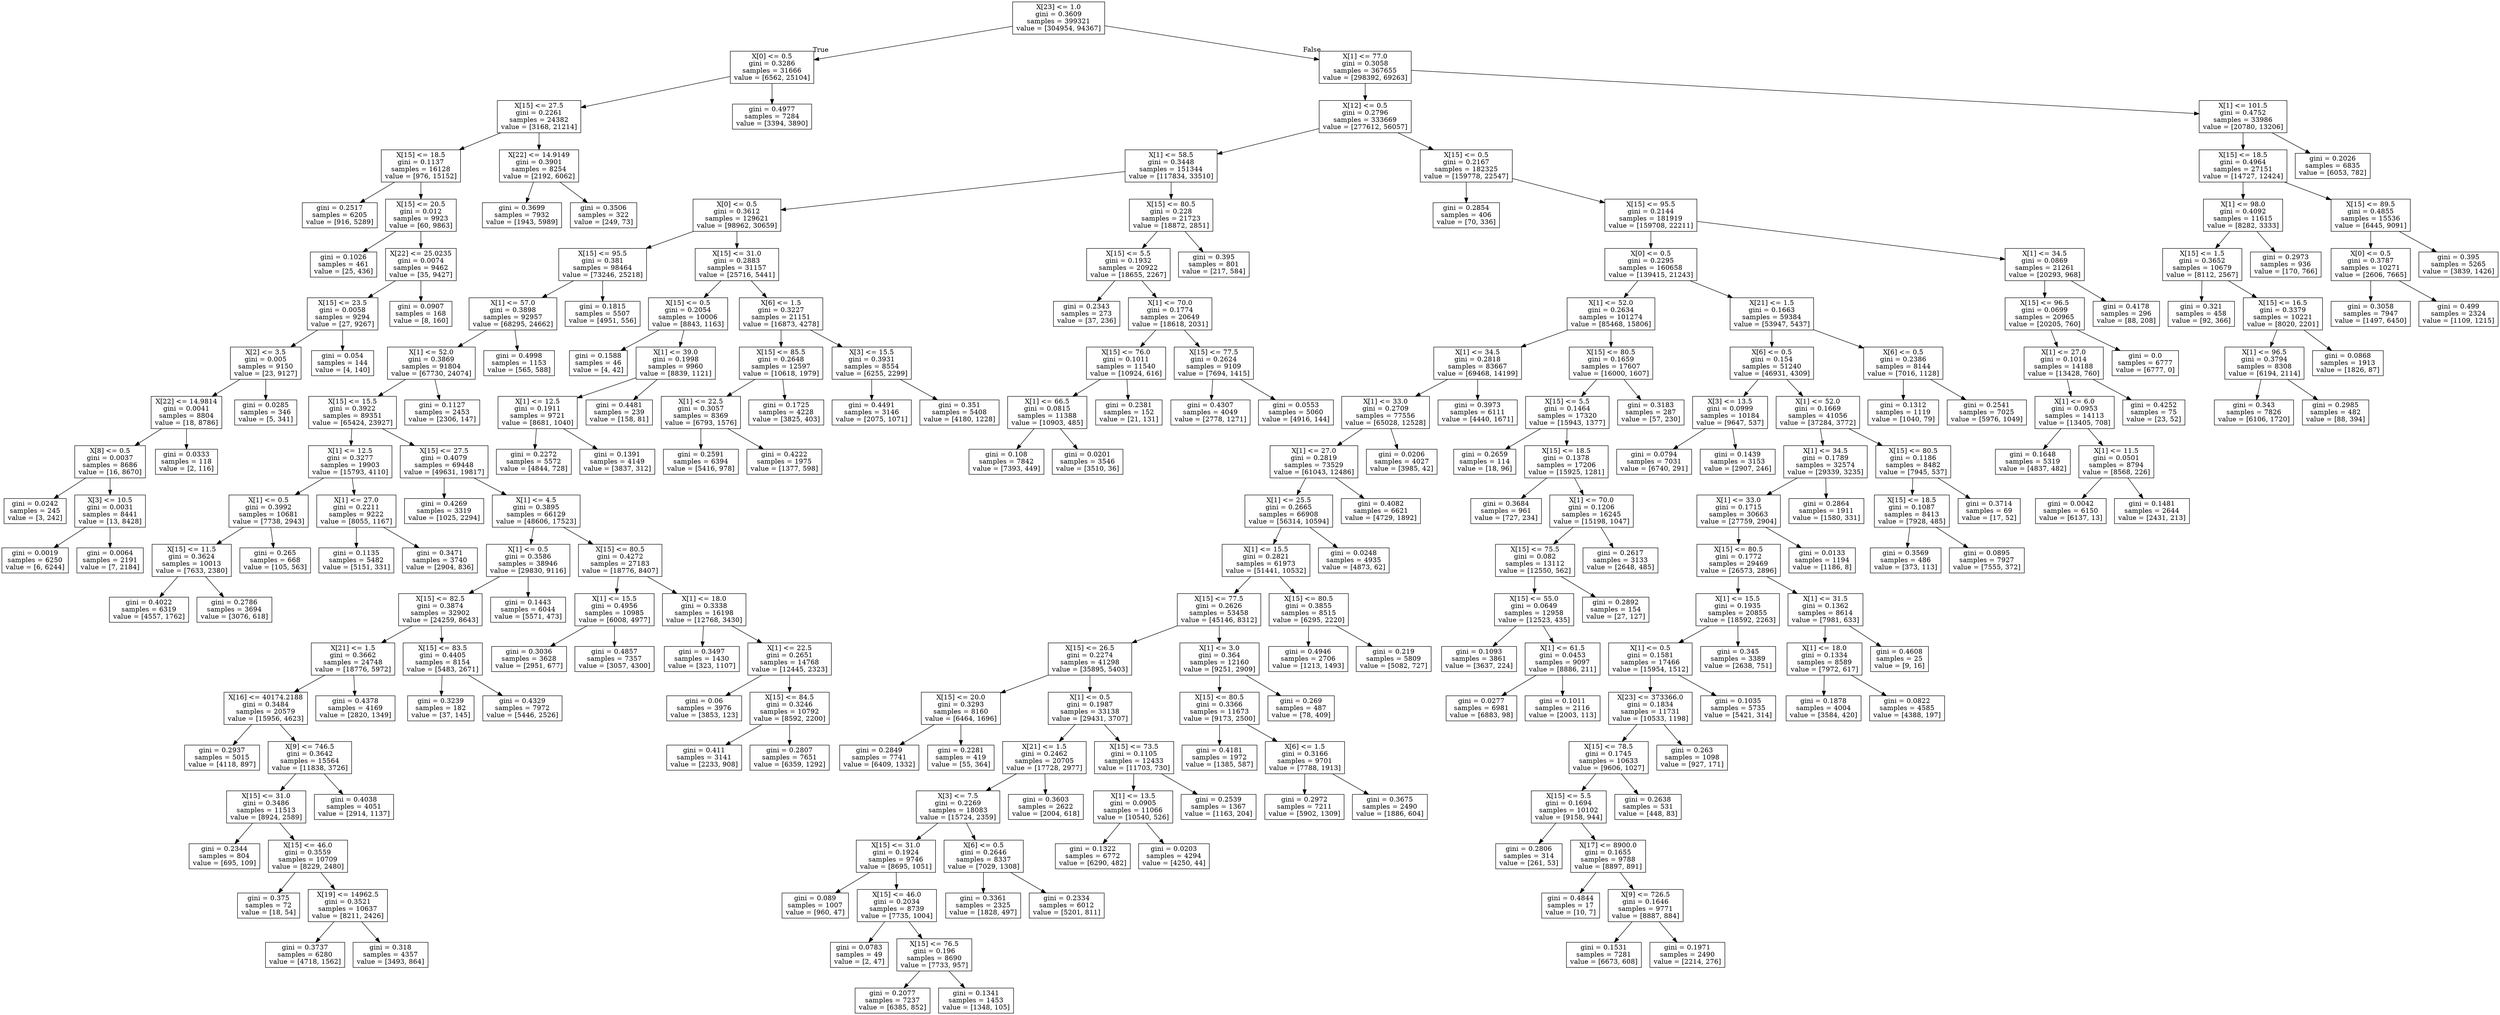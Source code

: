 digraph Tree {
node [shape=box] ;
0 [label="X[23] <= 1.0\ngini = 0.3609\nsamples = 399321\nvalue = [304954, 94367]"] ;
1 [label="X[0] <= 0.5\ngini = 0.3286\nsamples = 31666\nvalue = [6562, 25104]"] ;
0 -> 1 [labeldistance=2.5, labelangle=45, headlabel="True"] ;
2 [label="X[15] <= 27.5\ngini = 0.2261\nsamples = 24382\nvalue = [3168, 21214]"] ;
1 -> 2 ;
3 [label="X[15] <= 18.5\ngini = 0.1137\nsamples = 16128\nvalue = [976, 15152]"] ;
2 -> 3 ;
4 [label="gini = 0.2517\nsamples = 6205\nvalue = [916, 5289]"] ;
3 -> 4 ;
5 [label="X[15] <= 20.5\ngini = 0.012\nsamples = 9923\nvalue = [60, 9863]"] ;
3 -> 5 ;
6 [label="gini = 0.1026\nsamples = 461\nvalue = [25, 436]"] ;
5 -> 6 ;
7 [label="X[22] <= 25.0235\ngini = 0.0074\nsamples = 9462\nvalue = [35, 9427]"] ;
5 -> 7 ;
8 [label="X[15] <= 23.5\ngini = 0.0058\nsamples = 9294\nvalue = [27, 9267]"] ;
7 -> 8 ;
9 [label="X[2] <= 3.5\ngini = 0.005\nsamples = 9150\nvalue = [23, 9127]"] ;
8 -> 9 ;
10 [label="X[22] <= 14.9814\ngini = 0.0041\nsamples = 8804\nvalue = [18, 8786]"] ;
9 -> 10 ;
11 [label="X[8] <= 0.5\ngini = 0.0037\nsamples = 8686\nvalue = [16, 8670]"] ;
10 -> 11 ;
12 [label="gini = 0.0242\nsamples = 245\nvalue = [3, 242]"] ;
11 -> 12 ;
13 [label="X[3] <= 10.5\ngini = 0.0031\nsamples = 8441\nvalue = [13, 8428]"] ;
11 -> 13 ;
14 [label="gini = 0.0019\nsamples = 6250\nvalue = [6, 6244]"] ;
13 -> 14 ;
15 [label="gini = 0.0064\nsamples = 2191\nvalue = [7, 2184]"] ;
13 -> 15 ;
16 [label="gini = 0.0333\nsamples = 118\nvalue = [2, 116]"] ;
10 -> 16 ;
17 [label="gini = 0.0285\nsamples = 346\nvalue = [5, 341]"] ;
9 -> 17 ;
18 [label="gini = 0.054\nsamples = 144\nvalue = [4, 140]"] ;
8 -> 18 ;
19 [label="gini = 0.0907\nsamples = 168\nvalue = [8, 160]"] ;
7 -> 19 ;
20 [label="X[22] <= 14.9149\ngini = 0.3901\nsamples = 8254\nvalue = [2192, 6062]"] ;
2 -> 20 ;
21 [label="gini = 0.3699\nsamples = 7932\nvalue = [1943, 5989]"] ;
20 -> 21 ;
22 [label="gini = 0.3506\nsamples = 322\nvalue = [249, 73]"] ;
20 -> 22 ;
23 [label="gini = 0.4977\nsamples = 7284\nvalue = [3394, 3890]"] ;
1 -> 23 ;
24 [label="X[1] <= 77.0\ngini = 0.3058\nsamples = 367655\nvalue = [298392, 69263]"] ;
0 -> 24 [labeldistance=2.5, labelangle=-45, headlabel="False"] ;
25 [label="X[12] <= 0.5\ngini = 0.2796\nsamples = 333669\nvalue = [277612, 56057]"] ;
24 -> 25 ;
26 [label="X[1] <= 58.5\ngini = 0.3448\nsamples = 151344\nvalue = [117834, 33510]"] ;
25 -> 26 ;
27 [label="X[0] <= 0.5\ngini = 0.3612\nsamples = 129621\nvalue = [98962, 30659]"] ;
26 -> 27 ;
28 [label="X[15] <= 95.5\ngini = 0.381\nsamples = 98464\nvalue = [73246, 25218]"] ;
27 -> 28 ;
29 [label="X[1] <= 57.0\ngini = 0.3898\nsamples = 92957\nvalue = [68295, 24662]"] ;
28 -> 29 ;
30 [label="X[1] <= 52.0\ngini = 0.3869\nsamples = 91804\nvalue = [67730, 24074]"] ;
29 -> 30 ;
31 [label="X[15] <= 15.5\ngini = 0.3922\nsamples = 89351\nvalue = [65424, 23927]"] ;
30 -> 31 ;
32 [label="X[1] <= 12.5\ngini = 0.3277\nsamples = 19903\nvalue = [15793, 4110]"] ;
31 -> 32 ;
33 [label="X[1] <= 0.5\ngini = 0.3992\nsamples = 10681\nvalue = [7738, 2943]"] ;
32 -> 33 ;
34 [label="X[15] <= 11.5\ngini = 0.3624\nsamples = 10013\nvalue = [7633, 2380]"] ;
33 -> 34 ;
35 [label="gini = 0.4022\nsamples = 6319\nvalue = [4557, 1762]"] ;
34 -> 35 ;
36 [label="gini = 0.2786\nsamples = 3694\nvalue = [3076, 618]"] ;
34 -> 36 ;
37 [label="gini = 0.265\nsamples = 668\nvalue = [105, 563]"] ;
33 -> 37 ;
38 [label="X[1] <= 27.0\ngini = 0.2211\nsamples = 9222\nvalue = [8055, 1167]"] ;
32 -> 38 ;
39 [label="gini = 0.1135\nsamples = 5482\nvalue = [5151, 331]"] ;
38 -> 39 ;
40 [label="gini = 0.3471\nsamples = 3740\nvalue = [2904, 836]"] ;
38 -> 40 ;
41 [label="X[15] <= 27.5\ngini = 0.4079\nsamples = 69448\nvalue = [49631, 19817]"] ;
31 -> 41 ;
42 [label="gini = 0.4269\nsamples = 3319\nvalue = [1025, 2294]"] ;
41 -> 42 ;
43 [label="X[1] <= 4.5\ngini = 0.3895\nsamples = 66129\nvalue = [48606, 17523]"] ;
41 -> 43 ;
44 [label="X[1] <= 0.5\ngini = 0.3586\nsamples = 38946\nvalue = [29830, 9116]"] ;
43 -> 44 ;
45 [label="X[15] <= 82.5\ngini = 0.3874\nsamples = 32902\nvalue = [24259, 8643]"] ;
44 -> 45 ;
46 [label="X[21] <= 1.5\ngini = 0.3662\nsamples = 24748\nvalue = [18776, 5972]"] ;
45 -> 46 ;
47 [label="X[16] <= 40174.2188\ngini = 0.3484\nsamples = 20579\nvalue = [15956, 4623]"] ;
46 -> 47 ;
48 [label="gini = 0.2937\nsamples = 5015\nvalue = [4118, 897]"] ;
47 -> 48 ;
49 [label="X[9] <= 746.5\ngini = 0.3642\nsamples = 15564\nvalue = [11838, 3726]"] ;
47 -> 49 ;
50 [label="X[15] <= 31.0\ngini = 0.3486\nsamples = 11513\nvalue = [8924, 2589]"] ;
49 -> 50 ;
51 [label="gini = 0.2344\nsamples = 804\nvalue = [695, 109]"] ;
50 -> 51 ;
52 [label="X[15] <= 46.0\ngini = 0.3559\nsamples = 10709\nvalue = [8229, 2480]"] ;
50 -> 52 ;
53 [label="gini = 0.375\nsamples = 72\nvalue = [18, 54]"] ;
52 -> 53 ;
54 [label="X[19] <= 14962.5\ngini = 0.3521\nsamples = 10637\nvalue = [8211, 2426]"] ;
52 -> 54 ;
55 [label="gini = 0.3737\nsamples = 6280\nvalue = [4718, 1562]"] ;
54 -> 55 ;
56 [label="gini = 0.318\nsamples = 4357\nvalue = [3493, 864]"] ;
54 -> 56 ;
57 [label="gini = 0.4038\nsamples = 4051\nvalue = [2914, 1137]"] ;
49 -> 57 ;
58 [label="gini = 0.4378\nsamples = 4169\nvalue = [2820, 1349]"] ;
46 -> 58 ;
59 [label="X[15] <= 83.5\ngini = 0.4405\nsamples = 8154\nvalue = [5483, 2671]"] ;
45 -> 59 ;
60 [label="gini = 0.3239\nsamples = 182\nvalue = [37, 145]"] ;
59 -> 60 ;
61 [label="gini = 0.4329\nsamples = 7972\nvalue = [5446, 2526]"] ;
59 -> 61 ;
62 [label="gini = 0.1443\nsamples = 6044\nvalue = [5571, 473]"] ;
44 -> 62 ;
63 [label="X[15] <= 80.5\ngini = 0.4272\nsamples = 27183\nvalue = [18776, 8407]"] ;
43 -> 63 ;
64 [label="X[1] <= 15.5\ngini = 0.4956\nsamples = 10985\nvalue = [6008, 4977]"] ;
63 -> 64 ;
65 [label="gini = 0.3036\nsamples = 3628\nvalue = [2951, 677]"] ;
64 -> 65 ;
66 [label="gini = 0.4857\nsamples = 7357\nvalue = [3057, 4300]"] ;
64 -> 66 ;
67 [label="X[1] <= 18.0\ngini = 0.3338\nsamples = 16198\nvalue = [12768, 3430]"] ;
63 -> 67 ;
68 [label="gini = 0.3497\nsamples = 1430\nvalue = [323, 1107]"] ;
67 -> 68 ;
69 [label="X[1] <= 22.5\ngini = 0.2651\nsamples = 14768\nvalue = [12445, 2323]"] ;
67 -> 69 ;
70 [label="gini = 0.06\nsamples = 3976\nvalue = [3853, 123]"] ;
69 -> 70 ;
71 [label="X[15] <= 84.5\ngini = 0.3246\nsamples = 10792\nvalue = [8592, 2200]"] ;
69 -> 71 ;
72 [label="gini = 0.411\nsamples = 3141\nvalue = [2233, 908]"] ;
71 -> 72 ;
73 [label="gini = 0.2807\nsamples = 7651\nvalue = [6359, 1292]"] ;
71 -> 73 ;
74 [label="gini = 0.1127\nsamples = 2453\nvalue = [2306, 147]"] ;
30 -> 74 ;
75 [label="gini = 0.4998\nsamples = 1153\nvalue = [565, 588]"] ;
29 -> 75 ;
76 [label="gini = 0.1815\nsamples = 5507\nvalue = [4951, 556]"] ;
28 -> 76 ;
77 [label="X[15] <= 31.0\ngini = 0.2883\nsamples = 31157\nvalue = [25716, 5441]"] ;
27 -> 77 ;
78 [label="X[15] <= 0.5\ngini = 0.2054\nsamples = 10006\nvalue = [8843, 1163]"] ;
77 -> 78 ;
79 [label="gini = 0.1588\nsamples = 46\nvalue = [4, 42]"] ;
78 -> 79 ;
80 [label="X[1] <= 39.0\ngini = 0.1998\nsamples = 9960\nvalue = [8839, 1121]"] ;
78 -> 80 ;
81 [label="X[1] <= 12.5\ngini = 0.1911\nsamples = 9721\nvalue = [8681, 1040]"] ;
80 -> 81 ;
82 [label="gini = 0.2272\nsamples = 5572\nvalue = [4844, 728]"] ;
81 -> 82 ;
83 [label="gini = 0.1391\nsamples = 4149\nvalue = [3837, 312]"] ;
81 -> 83 ;
84 [label="gini = 0.4481\nsamples = 239\nvalue = [158, 81]"] ;
80 -> 84 ;
85 [label="X[6] <= 1.5\ngini = 0.3227\nsamples = 21151\nvalue = [16873, 4278]"] ;
77 -> 85 ;
86 [label="X[15] <= 85.5\ngini = 0.2648\nsamples = 12597\nvalue = [10618, 1979]"] ;
85 -> 86 ;
87 [label="X[1] <= 22.5\ngini = 0.3057\nsamples = 8369\nvalue = [6793, 1576]"] ;
86 -> 87 ;
88 [label="gini = 0.2591\nsamples = 6394\nvalue = [5416, 978]"] ;
87 -> 88 ;
89 [label="gini = 0.4222\nsamples = 1975\nvalue = [1377, 598]"] ;
87 -> 89 ;
90 [label="gini = 0.1725\nsamples = 4228\nvalue = [3825, 403]"] ;
86 -> 90 ;
91 [label="X[3] <= 15.5\ngini = 0.3931\nsamples = 8554\nvalue = [6255, 2299]"] ;
85 -> 91 ;
92 [label="gini = 0.4491\nsamples = 3146\nvalue = [2075, 1071]"] ;
91 -> 92 ;
93 [label="gini = 0.351\nsamples = 5408\nvalue = [4180, 1228]"] ;
91 -> 93 ;
94 [label="X[15] <= 80.5\ngini = 0.228\nsamples = 21723\nvalue = [18872, 2851]"] ;
26 -> 94 ;
95 [label="X[15] <= 5.5\ngini = 0.1932\nsamples = 20922\nvalue = [18655, 2267]"] ;
94 -> 95 ;
96 [label="gini = 0.2343\nsamples = 273\nvalue = [37, 236]"] ;
95 -> 96 ;
97 [label="X[1] <= 70.0\ngini = 0.1774\nsamples = 20649\nvalue = [18618, 2031]"] ;
95 -> 97 ;
98 [label="X[15] <= 76.0\ngini = 0.1011\nsamples = 11540\nvalue = [10924, 616]"] ;
97 -> 98 ;
99 [label="X[1] <= 66.5\ngini = 0.0815\nsamples = 11388\nvalue = [10903, 485]"] ;
98 -> 99 ;
100 [label="gini = 0.108\nsamples = 7842\nvalue = [7393, 449]"] ;
99 -> 100 ;
101 [label="gini = 0.0201\nsamples = 3546\nvalue = [3510, 36]"] ;
99 -> 101 ;
102 [label="gini = 0.2381\nsamples = 152\nvalue = [21, 131]"] ;
98 -> 102 ;
103 [label="X[15] <= 77.5\ngini = 0.2624\nsamples = 9109\nvalue = [7694, 1415]"] ;
97 -> 103 ;
104 [label="gini = 0.4307\nsamples = 4049\nvalue = [2778, 1271]"] ;
103 -> 104 ;
105 [label="gini = 0.0553\nsamples = 5060\nvalue = [4916, 144]"] ;
103 -> 105 ;
106 [label="gini = 0.395\nsamples = 801\nvalue = [217, 584]"] ;
94 -> 106 ;
107 [label="X[15] <= 0.5\ngini = 0.2167\nsamples = 182325\nvalue = [159778, 22547]"] ;
25 -> 107 ;
108 [label="gini = 0.2854\nsamples = 406\nvalue = [70, 336]"] ;
107 -> 108 ;
109 [label="X[15] <= 95.5\ngini = 0.2144\nsamples = 181919\nvalue = [159708, 22211]"] ;
107 -> 109 ;
110 [label="X[0] <= 0.5\ngini = 0.2295\nsamples = 160658\nvalue = [139415, 21243]"] ;
109 -> 110 ;
111 [label="X[1] <= 52.0\ngini = 0.2634\nsamples = 101274\nvalue = [85468, 15806]"] ;
110 -> 111 ;
112 [label="X[1] <= 34.5\ngini = 0.2818\nsamples = 83667\nvalue = [69468, 14199]"] ;
111 -> 112 ;
113 [label="X[1] <= 33.0\ngini = 0.2709\nsamples = 77556\nvalue = [65028, 12528]"] ;
112 -> 113 ;
114 [label="X[1] <= 27.0\ngini = 0.2819\nsamples = 73529\nvalue = [61043, 12486]"] ;
113 -> 114 ;
115 [label="X[1] <= 25.5\ngini = 0.2665\nsamples = 66908\nvalue = [56314, 10594]"] ;
114 -> 115 ;
116 [label="X[1] <= 15.5\ngini = 0.2821\nsamples = 61973\nvalue = [51441, 10532]"] ;
115 -> 116 ;
117 [label="X[15] <= 77.5\ngini = 0.2626\nsamples = 53458\nvalue = [45146, 8312]"] ;
116 -> 117 ;
118 [label="X[15] <= 26.5\ngini = 0.2274\nsamples = 41298\nvalue = [35895, 5403]"] ;
117 -> 118 ;
119 [label="X[15] <= 20.0\ngini = 0.3293\nsamples = 8160\nvalue = [6464, 1696]"] ;
118 -> 119 ;
120 [label="gini = 0.2849\nsamples = 7741\nvalue = [6409, 1332]"] ;
119 -> 120 ;
121 [label="gini = 0.2281\nsamples = 419\nvalue = [55, 364]"] ;
119 -> 121 ;
122 [label="X[1] <= 0.5\ngini = 0.1987\nsamples = 33138\nvalue = [29431, 3707]"] ;
118 -> 122 ;
123 [label="X[21] <= 1.5\ngini = 0.2462\nsamples = 20705\nvalue = [17728, 2977]"] ;
122 -> 123 ;
124 [label="X[3] <= 7.5\ngini = 0.2269\nsamples = 18083\nvalue = [15724, 2359]"] ;
123 -> 124 ;
125 [label="X[15] <= 31.0\ngini = 0.1924\nsamples = 9746\nvalue = [8695, 1051]"] ;
124 -> 125 ;
126 [label="gini = 0.089\nsamples = 1007\nvalue = [960, 47]"] ;
125 -> 126 ;
127 [label="X[15] <= 46.0\ngini = 0.2034\nsamples = 8739\nvalue = [7735, 1004]"] ;
125 -> 127 ;
128 [label="gini = 0.0783\nsamples = 49\nvalue = [2, 47]"] ;
127 -> 128 ;
129 [label="X[15] <= 76.5\ngini = 0.196\nsamples = 8690\nvalue = [7733, 957]"] ;
127 -> 129 ;
130 [label="gini = 0.2077\nsamples = 7237\nvalue = [6385, 852]"] ;
129 -> 130 ;
131 [label="gini = 0.1341\nsamples = 1453\nvalue = [1348, 105]"] ;
129 -> 131 ;
132 [label="X[6] <= 0.5\ngini = 0.2646\nsamples = 8337\nvalue = [7029, 1308]"] ;
124 -> 132 ;
133 [label="gini = 0.3361\nsamples = 2325\nvalue = [1828, 497]"] ;
132 -> 133 ;
134 [label="gini = 0.2334\nsamples = 6012\nvalue = [5201, 811]"] ;
132 -> 134 ;
135 [label="gini = 0.3603\nsamples = 2622\nvalue = [2004, 618]"] ;
123 -> 135 ;
136 [label="X[15] <= 73.5\ngini = 0.1105\nsamples = 12433\nvalue = [11703, 730]"] ;
122 -> 136 ;
137 [label="X[1] <= 13.5\ngini = 0.0905\nsamples = 11066\nvalue = [10540, 526]"] ;
136 -> 137 ;
138 [label="gini = 0.1322\nsamples = 6772\nvalue = [6290, 482]"] ;
137 -> 138 ;
139 [label="gini = 0.0203\nsamples = 4294\nvalue = [4250, 44]"] ;
137 -> 139 ;
140 [label="gini = 0.2539\nsamples = 1367\nvalue = [1163, 204]"] ;
136 -> 140 ;
141 [label="X[1] <= 3.0\ngini = 0.364\nsamples = 12160\nvalue = [9251, 2909]"] ;
117 -> 141 ;
142 [label="X[15] <= 80.5\ngini = 0.3366\nsamples = 11673\nvalue = [9173, 2500]"] ;
141 -> 142 ;
143 [label="gini = 0.4181\nsamples = 1972\nvalue = [1385, 587]"] ;
142 -> 143 ;
144 [label="X[6] <= 1.5\ngini = 0.3166\nsamples = 9701\nvalue = [7788, 1913]"] ;
142 -> 144 ;
145 [label="gini = 0.2972\nsamples = 7211\nvalue = [5902, 1309]"] ;
144 -> 145 ;
146 [label="gini = 0.3675\nsamples = 2490\nvalue = [1886, 604]"] ;
144 -> 146 ;
147 [label="gini = 0.269\nsamples = 487\nvalue = [78, 409]"] ;
141 -> 147 ;
148 [label="X[15] <= 80.5\ngini = 0.3855\nsamples = 8515\nvalue = [6295, 2220]"] ;
116 -> 148 ;
149 [label="gini = 0.4946\nsamples = 2706\nvalue = [1213, 1493]"] ;
148 -> 149 ;
150 [label="gini = 0.219\nsamples = 5809\nvalue = [5082, 727]"] ;
148 -> 150 ;
151 [label="gini = 0.0248\nsamples = 4935\nvalue = [4873, 62]"] ;
115 -> 151 ;
152 [label="gini = 0.4082\nsamples = 6621\nvalue = [4729, 1892]"] ;
114 -> 152 ;
153 [label="gini = 0.0206\nsamples = 4027\nvalue = [3985, 42]"] ;
113 -> 153 ;
154 [label="gini = 0.3973\nsamples = 6111\nvalue = [4440, 1671]"] ;
112 -> 154 ;
155 [label="X[15] <= 80.5\ngini = 0.1659\nsamples = 17607\nvalue = [16000, 1607]"] ;
111 -> 155 ;
156 [label="X[15] <= 5.5\ngini = 0.1464\nsamples = 17320\nvalue = [15943, 1377]"] ;
155 -> 156 ;
157 [label="gini = 0.2659\nsamples = 114\nvalue = [18, 96]"] ;
156 -> 157 ;
158 [label="X[15] <= 18.5\ngini = 0.1378\nsamples = 17206\nvalue = [15925, 1281]"] ;
156 -> 158 ;
159 [label="gini = 0.3684\nsamples = 961\nvalue = [727, 234]"] ;
158 -> 159 ;
160 [label="X[1] <= 70.0\ngini = 0.1206\nsamples = 16245\nvalue = [15198, 1047]"] ;
158 -> 160 ;
161 [label="X[15] <= 75.5\ngini = 0.082\nsamples = 13112\nvalue = [12550, 562]"] ;
160 -> 161 ;
162 [label="X[15] <= 55.0\ngini = 0.0649\nsamples = 12958\nvalue = [12523, 435]"] ;
161 -> 162 ;
163 [label="gini = 0.1093\nsamples = 3861\nvalue = [3637, 224]"] ;
162 -> 163 ;
164 [label="X[1] <= 61.5\ngini = 0.0453\nsamples = 9097\nvalue = [8886, 211]"] ;
162 -> 164 ;
165 [label="gini = 0.0277\nsamples = 6981\nvalue = [6883, 98]"] ;
164 -> 165 ;
166 [label="gini = 0.1011\nsamples = 2116\nvalue = [2003, 113]"] ;
164 -> 166 ;
167 [label="gini = 0.2892\nsamples = 154\nvalue = [27, 127]"] ;
161 -> 167 ;
168 [label="gini = 0.2617\nsamples = 3133\nvalue = [2648, 485]"] ;
160 -> 168 ;
169 [label="gini = 0.3183\nsamples = 287\nvalue = [57, 230]"] ;
155 -> 169 ;
170 [label="X[21] <= 1.5\ngini = 0.1663\nsamples = 59384\nvalue = [53947, 5437]"] ;
110 -> 170 ;
171 [label="X[6] <= 0.5\ngini = 0.154\nsamples = 51240\nvalue = [46931, 4309]"] ;
170 -> 171 ;
172 [label="X[3] <= 13.5\ngini = 0.0999\nsamples = 10184\nvalue = [9647, 537]"] ;
171 -> 172 ;
173 [label="gini = 0.0794\nsamples = 7031\nvalue = [6740, 291]"] ;
172 -> 173 ;
174 [label="gini = 0.1439\nsamples = 3153\nvalue = [2907, 246]"] ;
172 -> 174 ;
175 [label="X[1] <= 52.0\ngini = 0.1669\nsamples = 41056\nvalue = [37284, 3772]"] ;
171 -> 175 ;
176 [label="X[1] <= 34.5\ngini = 0.1789\nsamples = 32574\nvalue = [29339, 3235]"] ;
175 -> 176 ;
177 [label="X[1] <= 33.0\ngini = 0.1715\nsamples = 30663\nvalue = [27759, 2904]"] ;
176 -> 177 ;
178 [label="X[15] <= 80.5\ngini = 0.1772\nsamples = 29469\nvalue = [26573, 2896]"] ;
177 -> 178 ;
179 [label="X[1] <= 15.5\ngini = 0.1935\nsamples = 20855\nvalue = [18592, 2263]"] ;
178 -> 179 ;
180 [label="X[1] <= 0.5\ngini = 0.1581\nsamples = 17466\nvalue = [15954, 1512]"] ;
179 -> 180 ;
181 [label="X[23] <= 373366.0\ngini = 0.1834\nsamples = 11731\nvalue = [10533, 1198]"] ;
180 -> 181 ;
182 [label="X[15] <= 78.5\ngini = 0.1745\nsamples = 10633\nvalue = [9606, 1027]"] ;
181 -> 182 ;
183 [label="X[15] <= 5.5\ngini = 0.1694\nsamples = 10102\nvalue = [9158, 944]"] ;
182 -> 183 ;
184 [label="gini = 0.2806\nsamples = 314\nvalue = [261, 53]"] ;
183 -> 184 ;
185 [label="X[17] <= 8900.0\ngini = 0.1655\nsamples = 9788\nvalue = [8897, 891]"] ;
183 -> 185 ;
186 [label="gini = 0.4844\nsamples = 17\nvalue = [10, 7]"] ;
185 -> 186 ;
187 [label="X[9] <= 726.5\ngini = 0.1646\nsamples = 9771\nvalue = [8887, 884]"] ;
185 -> 187 ;
188 [label="gini = 0.1531\nsamples = 7281\nvalue = [6673, 608]"] ;
187 -> 188 ;
189 [label="gini = 0.1971\nsamples = 2490\nvalue = [2214, 276]"] ;
187 -> 189 ;
190 [label="gini = 0.2638\nsamples = 531\nvalue = [448, 83]"] ;
182 -> 190 ;
191 [label="gini = 0.263\nsamples = 1098\nvalue = [927, 171]"] ;
181 -> 191 ;
192 [label="gini = 0.1035\nsamples = 5735\nvalue = [5421, 314]"] ;
180 -> 192 ;
193 [label="gini = 0.345\nsamples = 3389\nvalue = [2638, 751]"] ;
179 -> 193 ;
194 [label="X[1] <= 31.5\ngini = 0.1362\nsamples = 8614\nvalue = [7981, 633]"] ;
178 -> 194 ;
195 [label="X[1] <= 18.0\ngini = 0.1334\nsamples = 8589\nvalue = [7972, 617]"] ;
194 -> 195 ;
196 [label="gini = 0.1878\nsamples = 4004\nvalue = [3584, 420]"] ;
195 -> 196 ;
197 [label="gini = 0.0822\nsamples = 4585\nvalue = [4388, 197]"] ;
195 -> 197 ;
198 [label="gini = 0.4608\nsamples = 25\nvalue = [9, 16]"] ;
194 -> 198 ;
199 [label="gini = 0.0133\nsamples = 1194\nvalue = [1186, 8]"] ;
177 -> 199 ;
200 [label="gini = 0.2864\nsamples = 1911\nvalue = [1580, 331]"] ;
176 -> 200 ;
201 [label="X[15] <= 80.5\ngini = 0.1186\nsamples = 8482\nvalue = [7945, 537]"] ;
175 -> 201 ;
202 [label="X[15] <= 18.5\ngini = 0.1087\nsamples = 8413\nvalue = [7928, 485]"] ;
201 -> 202 ;
203 [label="gini = 0.3569\nsamples = 486\nvalue = [373, 113]"] ;
202 -> 203 ;
204 [label="gini = 0.0895\nsamples = 7927\nvalue = [7555, 372]"] ;
202 -> 204 ;
205 [label="gini = 0.3714\nsamples = 69\nvalue = [17, 52]"] ;
201 -> 205 ;
206 [label="X[6] <= 0.5\ngini = 0.2386\nsamples = 8144\nvalue = [7016, 1128]"] ;
170 -> 206 ;
207 [label="gini = 0.1312\nsamples = 1119\nvalue = [1040, 79]"] ;
206 -> 207 ;
208 [label="gini = 0.2541\nsamples = 7025\nvalue = [5976, 1049]"] ;
206 -> 208 ;
209 [label="X[1] <= 34.5\ngini = 0.0869\nsamples = 21261\nvalue = [20293, 968]"] ;
109 -> 209 ;
210 [label="X[15] <= 96.5\ngini = 0.0699\nsamples = 20965\nvalue = [20205, 760]"] ;
209 -> 210 ;
211 [label="X[1] <= 27.0\ngini = 0.1014\nsamples = 14188\nvalue = [13428, 760]"] ;
210 -> 211 ;
212 [label="X[1] <= 6.0\ngini = 0.0953\nsamples = 14113\nvalue = [13405, 708]"] ;
211 -> 212 ;
213 [label="gini = 0.1648\nsamples = 5319\nvalue = [4837, 482]"] ;
212 -> 213 ;
214 [label="X[1] <= 11.5\ngini = 0.0501\nsamples = 8794\nvalue = [8568, 226]"] ;
212 -> 214 ;
215 [label="gini = 0.0042\nsamples = 6150\nvalue = [6137, 13]"] ;
214 -> 215 ;
216 [label="gini = 0.1481\nsamples = 2644\nvalue = [2431, 213]"] ;
214 -> 216 ;
217 [label="gini = 0.4252\nsamples = 75\nvalue = [23, 52]"] ;
211 -> 217 ;
218 [label="gini = 0.0\nsamples = 6777\nvalue = [6777, 0]"] ;
210 -> 218 ;
219 [label="gini = 0.4178\nsamples = 296\nvalue = [88, 208]"] ;
209 -> 219 ;
220 [label="X[1] <= 101.5\ngini = 0.4752\nsamples = 33986\nvalue = [20780, 13206]"] ;
24 -> 220 ;
221 [label="X[15] <= 18.5\ngini = 0.4964\nsamples = 27151\nvalue = [14727, 12424]"] ;
220 -> 221 ;
222 [label="X[1] <= 98.0\ngini = 0.4092\nsamples = 11615\nvalue = [8282, 3333]"] ;
221 -> 222 ;
223 [label="X[15] <= 1.5\ngini = 0.3652\nsamples = 10679\nvalue = [8112, 2567]"] ;
222 -> 223 ;
224 [label="gini = 0.321\nsamples = 458\nvalue = [92, 366]"] ;
223 -> 224 ;
225 [label="X[15] <= 16.5\ngini = 0.3379\nsamples = 10221\nvalue = [8020, 2201]"] ;
223 -> 225 ;
226 [label="X[1] <= 96.5\ngini = 0.3794\nsamples = 8308\nvalue = [6194, 2114]"] ;
225 -> 226 ;
227 [label="gini = 0.343\nsamples = 7826\nvalue = [6106, 1720]"] ;
226 -> 227 ;
228 [label="gini = 0.2985\nsamples = 482\nvalue = [88, 394]"] ;
226 -> 228 ;
229 [label="gini = 0.0868\nsamples = 1913\nvalue = [1826, 87]"] ;
225 -> 229 ;
230 [label="gini = 0.2973\nsamples = 936\nvalue = [170, 766]"] ;
222 -> 230 ;
231 [label="X[15] <= 89.5\ngini = 0.4855\nsamples = 15536\nvalue = [6445, 9091]"] ;
221 -> 231 ;
232 [label="X[0] <= 0.5\ngini = 0.3787\nsamples = 10271\nvalue = [2606, 7665]"] ;
231 -> 232 ;
233 [label="gini = 0.3058\nsamples = 7947\nvalue = [1497, 6450]"] ;
232 -> 233 ;
234 [label="gini = 0.499\nsamples = 2324\nvalue = [1109, 1215]"] ;
232 -> 234 ;
235 [label="gini = 0.395\nsamples = 5265\nvalue = [3839, 1426]"] ;
231 -> 235 ;
236 [label="gini = 0.2026\nsamples = 6835\nvalue = [6053, 782]"] ;
220 -> 236 ;
}